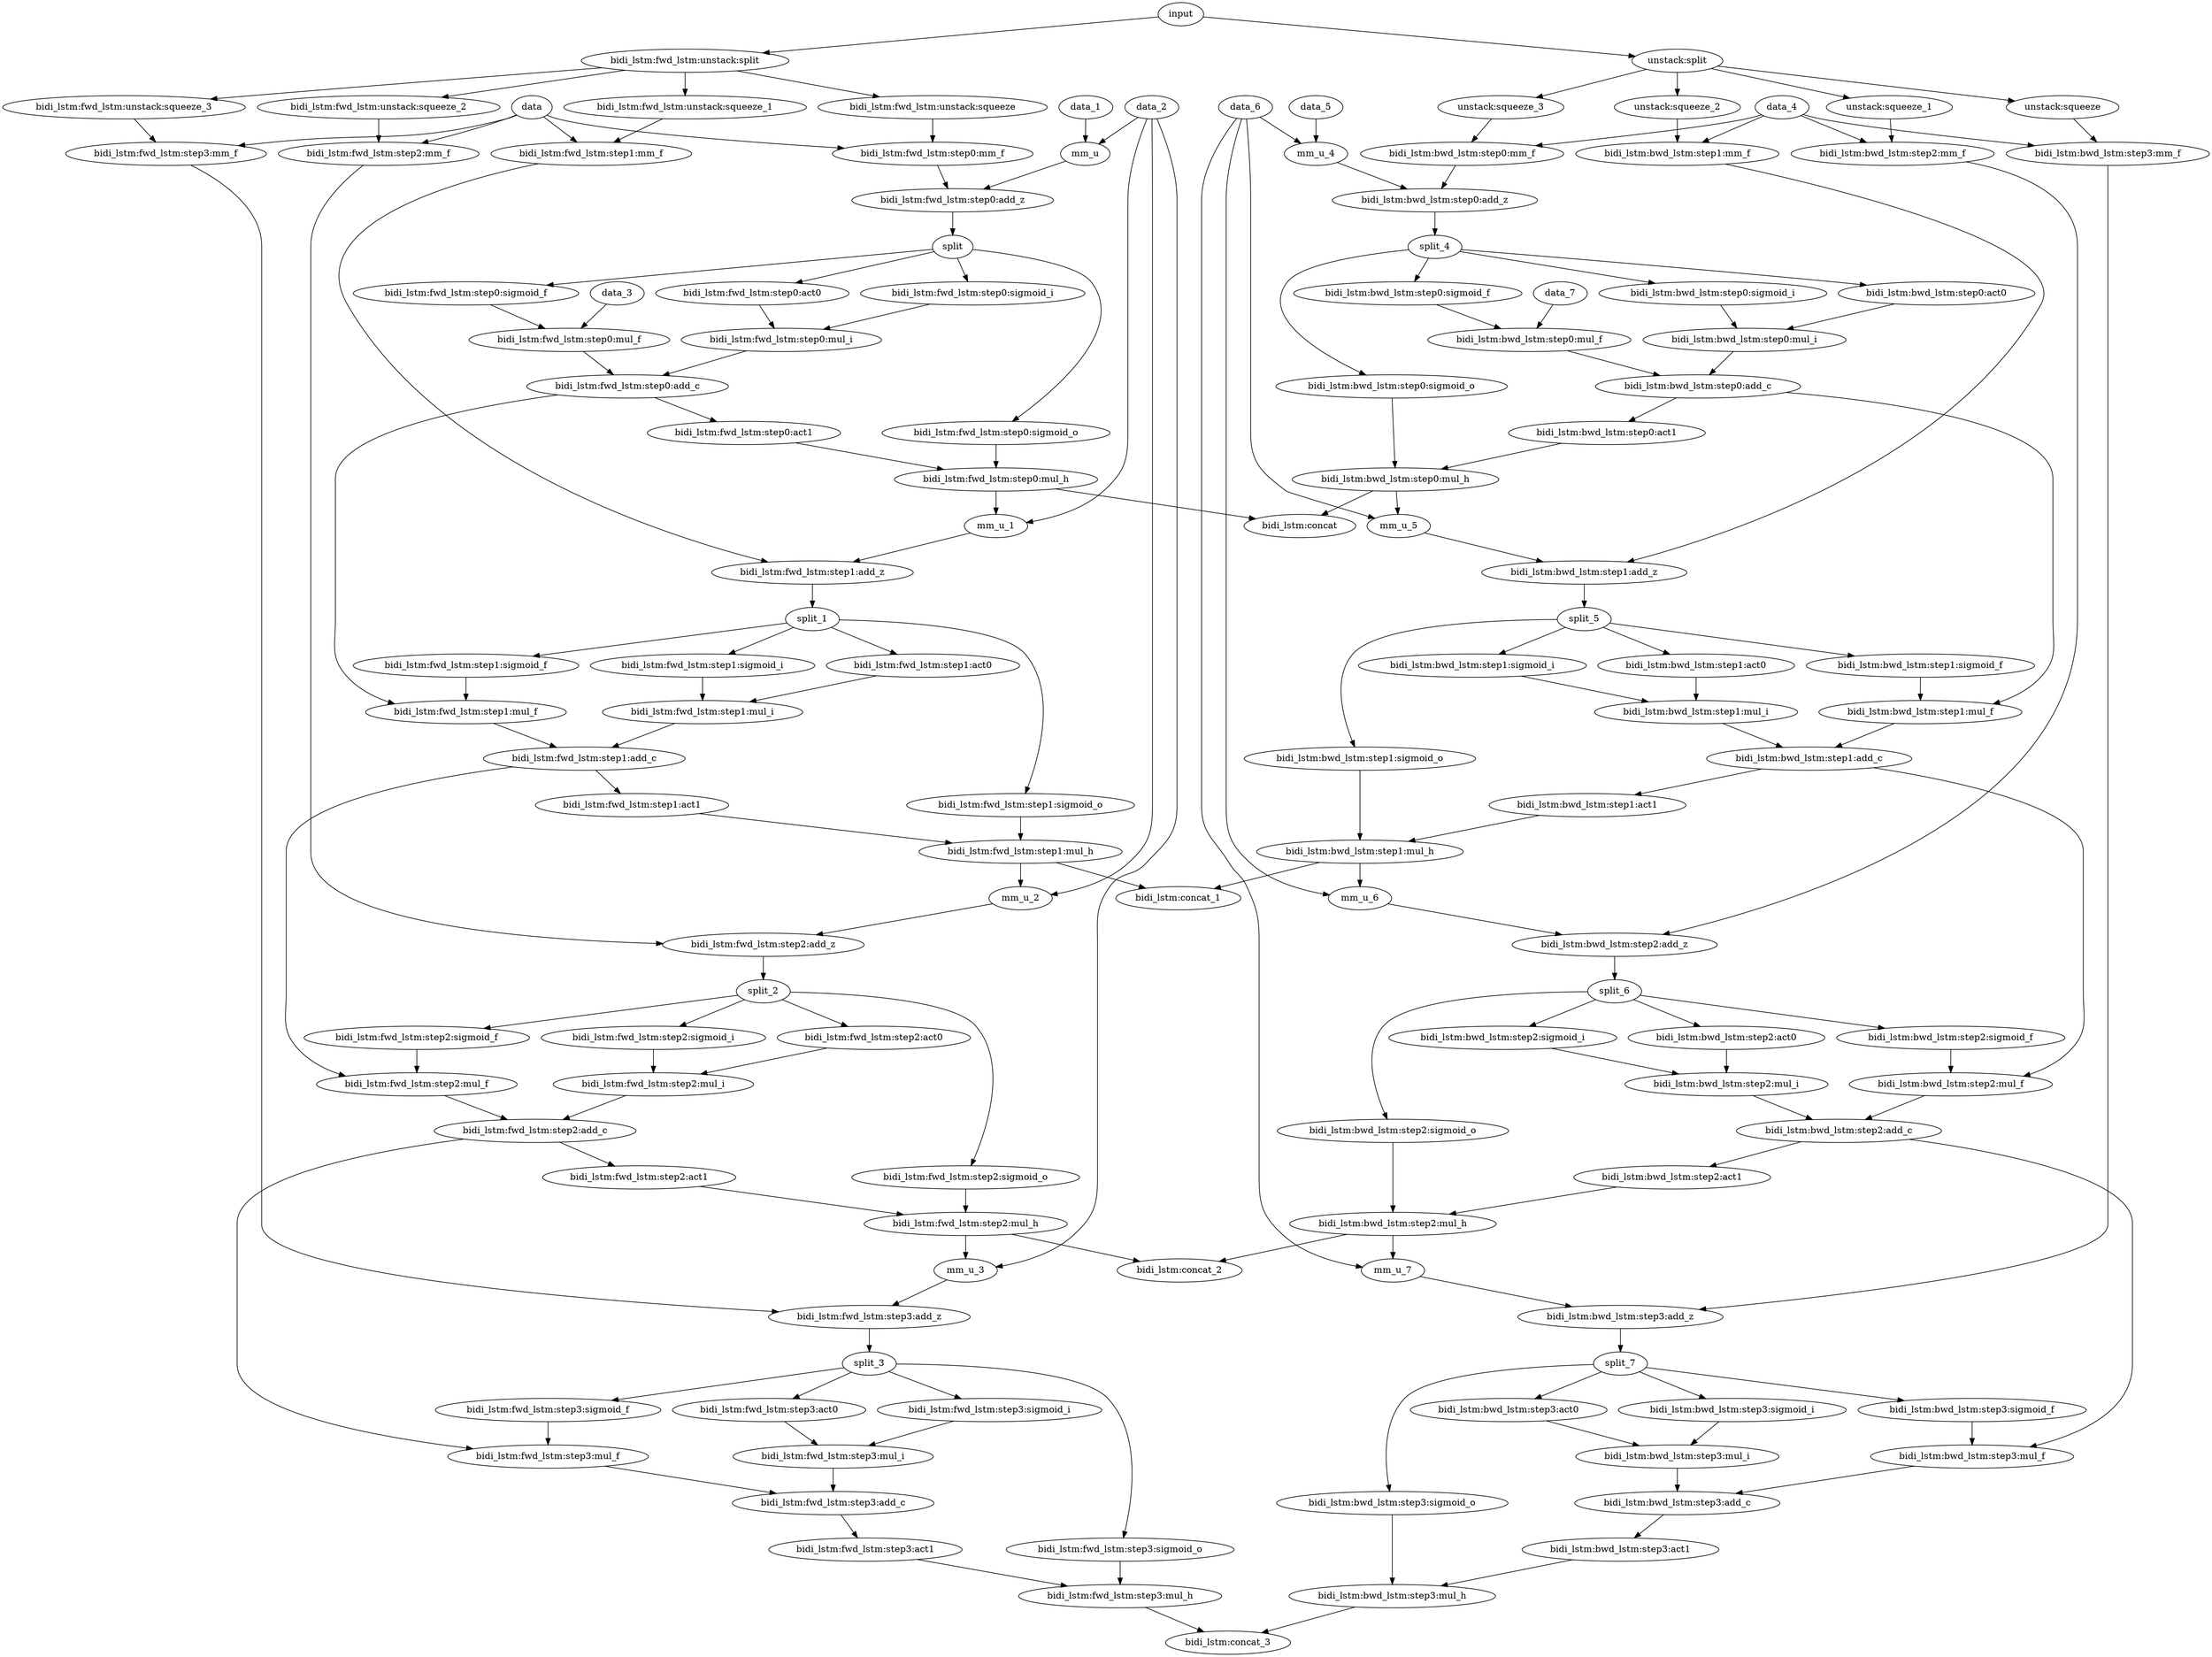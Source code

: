digraph G {
0[label="input"];
1[label="bidi_lstm:fwd_lstm:unstack:split"];
2[label="bidi_lstm:fwd_lstm:unstack:squeeze"];
3[label="bidi_lstm:fwd_lstm:unstack:squeeze_1"];
4[label="bidi_lstm:fwd_lstm:unstack:squeeze_2"];
5[label="bidi_lstm:fwd_lstm:unstack:squeeze_3"];
6[label="data"];
7[label="bidi_lstm:fwd_lstm:step0:mm_f"];
8[label="data_1"];
9[label="data_2"];
10[label="mm_u"];
11[label="bidi_lstm:fwd_lstm:step0:add_z"];
12[label="split"];
13[label="bidi_lstm:fwd_lstm:step0:sigmoid_i"];
14[label="bidi_lstm:fwd_lstm:step0:sigmoid_f"];
15[label="data_3"];
16[label="bidi_lstm:fwd_lstm:step0:mul_f"];
17[label="bidi_lstm:fwd_lstm:step0:act0"];
18[label="bidi_lstm:fwd_lstm:step0:mul_i"];
19[label="bidi_lstm:fwd_lstm:step0:add_c"];
20[label="bidi_lstm:fwd_lstm:step0:sigmoid_o"];
21[label="bidi_lstm:fwd_lstm:step0:act1"];
22[label="bidi_lstm:fwd_lstm:step0:mul_h"];
23[label="bidi_lstm:fwd_lstm:step1:mm_f"];
24[label="mm_u_1"];
25[label="bidi_lstm:fwd_lstm:step1:add_z"];
26[label="split_1"];
27[label="bidi_lstm:fwd_lstm:step1:sigmoid_i"];
28[label="bidi_lstm:fwd_lstm:step1:sigmoid_f"];
29[label="bidi_lstm:fwd_lstm:step1:mul_f"];
30[label="bidi_lstm:fwd_lstm:step1:act0"];
31[label="bidi_lstm:fwd_lstm:step1:mul_i"];
32[label="bidi_lstm:fwd_lstm:step1:add_c"];
33[label="bidi_lstm:fwd_lstm:step1:sigmoid_o"];
34[label="bidi_lstm:fwd_lstm:step1:act1"];
35[label="bidi_lstm:fwd_lstm:step1:mul_h"];
36[label="bidi_lstm:fwd_lstm:step2:mm_f"];
37[label="mm_u_2"];
38[label="bidi_lstm:fwd_lstm:step2:add_z"];
39[label="split_2"];
40[label="bidi_lstm:fwd_lstm:step2:sigmoid_i"];
41[label="bidi_lstm:fwd_lstm:step2:sigmoid_f"];
42[label="bidi_lstm:fwd_lstm:step2:mul_f"];
43[label="bidi_lstm:fwd_lstm:step2:act0"];
44[label="bidi_lstm:fwd_lstm:step2:mul_i"];
45[label="bidi_lstm:fwd_lstm:step2:add_c"];
46[label="bidi_lstm:fwd_lstm:step2:sigmoid_o"];
47[label="bidi_lstm:fwd_lstm:step2:act1"];
48[label="bidi_lstm:fwd_lstm:step2:mul_h"];
49[label="bidi_lstm:fwd_lstm:step3:mm_f"];
50[label="mm_u_3"];
51[label="bidi_lstm:fwd_lstm:step3:add_z"];
52[label="split_3"];
53[label="bidi_lstm:fwd_lstm:step3:sigmoid_i"];
54[label="bidi_lstm:fwd_lstm:step3:sigmoid_f"];
55[label="bidi_lstm:fwd_lstm:step3:mul_f"];
56[label="bidi_lstm:fwd_lstm:step3:act0"];
57[label="bidi_lstm:fwd_lstm:step3:mul_i"];
58[label="bidi_lstm:fwd_lstm:step3:add_c"];
59[label="bidi_lstm:fwd_lstm:step3:sigmoid_o"];
60[label="bidi_lstm:fwd_lstm:step3:act1"];
61[label="bidi_lstm:fwd_lstm:step3:mul_h"];
62[label="unstack:split"];
63[label="unstack:squeeze"];
64[label="unstack:squeeze_1"];
65[label="unstack:squeeze_2"];
66[label="unstack:squeeze_3"];
67[label="data_4"];
68[label="bidi_lstm:bwd_lstm:step0:mm_f"];
69[label="data_5"];
70[label="data_6"];
71[label="mm_u_4"];
72[label="bidi_lstm:bwd_lstm:step0:add_z"];
73[label="split_4"];
74[label="bidi_lstm:bwd_lstm:step0:sigmoid_i"];
75[label="bidi_lstm:bwd_lstm:step0:sigmoid_f"];
76[label="data_7"];
77[label="bidi_lstm:bwd_lstm:step0:mul_f"];
78[label="bidi_lstm:bwd_lstm:step0:act0"];
79[label="bidi_lstm:bwd_lstm:step0:mul_i"];
80[label="bidi_lstm:bwd_lstm:step0:add_c"];
81[label="bidi_lstm:bwd_lstm:step0:sigmoid_o"];
82[label="bidi_lstm:bwd_lstm:step0:act1"];
83[label="bidi_lstm:bwd_lstm:step0:mul_h"];
84[label="bidi_lstm:bwd_lstm:step1:mm_f"];
85[label="mm_u_5"];
86[label="bidi_lstm:bwd_lstm:step1:add_z"];
87[label="split_5"];
88[label="bidi_lstm:bwd_lstm:step1:sigmoid_i"];
89[label="bidi_lstm:bwd_lstm:step1:sigmoid_f"];
90[label="bidi_lstm:bwd_lstm:step1:mul_f"];
91[label="bidi_lstm:bwd_lstm:step1:act0"];
92[label="bidi_lstm:bwd_lstm:step1:mul_i"];
93[label="bidi_lstm:bwd_lstm:step1:add_c"];
94[label="bidi_lstm:bwd_lstm:step1:sigmoid_o"];
95[label="bidi_lstm:bwd_lstm:step1:act1"];
96[label="bidi_lstm:bwd_lstm:step1:mul_h"];
97[label="bidi_lstm:bwd_lstm:step2:mm_f"];
98[label="mm_u_6"];
99[label="bidi_lstm:bwd_lstm:step2:add_z"];
100[label="split_6"];
101[label="bidi_lstm:bwd_lstm:step2:sigmoid_i"];
102[label="bidi_lstm:bwd_lstm:step2:sigmoid_f"];
103[label="bidi_lstm:bwd_lstm:step2:mul_f"];
104[label="bidi_lstm:bwd_lstm:step2:act0"];
105[label="bidi_lstm:bwd_lstm:step2:mul_i"];
106[label="bidi_lstm:bwd_lstm:step2:add_c"];
107[label="bidi_lstm:bwd_lstm:step2:sigmoid_o"];
108[label="bidi_lstm:bwd_lstm:step2:act1"];
109[label="bidi_lstm:bwd_lstm:step2:mul_h"];
110[label="bidi_lstm:bwd_lstm:step3:mm_f"];
111[label="mm_u_7"];
112[label="bidi_lstm:bwd_lstm:step3:add_z"];
113[label="split_7"];
114[label="bidi_lstm:bwd_lstm:step3:sigmoid_i"];
115[label="bidi_lstm:bwd_lstm:step3:sigmoid_f"];
116[label="bidi_lstm:bwd_lstm:step3:mul_f"];
117[label="bidi_lstm:bwd_lstm:step3:act0"];
118[label="bidi_lstm:bwd_lstm:step3:mul_i"];
119[label="bidi_lstm:bwd_lstm:step3:add_c"];
120[label="bidi_lstm:bwd_lstm:step3:sigmoid_o"];
121[label="bidi_lstm:bwd_lstm:step3:act1"];
122[label="bidi_lstm:bwd_lstm:step3:mul_h"];
123[label="bidi_lstm:concat"];
124[label="bidi_lstm:concat_1"];
125[label="bidi_lstm:concat_2"];
126[label="bidi_lstm:concat_3"];
0->1 ;
1->2 ;
1->3 ;
1->4 ;
1->5 ;
2->7 ;
6->7 ;
8->10 ;
9->10 ;
7->11 ;
10->11 ;
11->12 ;
12->13 ;
12->14 ;
14->16 ;
15->16 ;
12->17 ;
13->18 ;
17->18 ;
16->19 ;
18->19 ;
12->20 ;
19->21 ;
20->22 ;
21->22 ;
3->23 ;
6->23 ;
22->24 ;
9->24 ;
23->25 ;
24->25 ;
25->26 ;
26->27 ;
26->28 ;
28->29 ;
19->29 ;
26->30 ;
27->31 ;
30->31 ;
29->32 ;
31->32 ;
26->33 ;
32->34 ;
33->35 ;
34->35 ;
4->36 ;
6->36 ;
35->37 ;
9->37 ;
36->38 ;
37->38 ;
38->39 ;
39->40 ;
39->41 ;
41->42 ;
32->42 ;
39->43 ;
40->44 ;
43->44 ;
42->45 ;
44->45 ;
39->46 ;
45->47 ;
46->48 ;
47->48 ;
5->49 ;
6->49 ;
48->50 ;
9->50 ;
49->51 ;
50->51 ;
51->52 ;
52->53 ;
52->54 ;
54->55 ;
45->55 ;
52->56 ;
53->57 ;
56->57 ;
55->58 ;
57->58 ;
52->59 ;
58->60 ;
59->61 ;
60->61 ;
0->62 ;
62->63 ;
62->64 ;
62->65 ;
62->66 ;
66->68 ;
67->68 ;
69->71 ;
70->71 ;
68->72 ;
71->72 ;
72->73 ;
73->74 ;
73->75 ;
75->77 ;
76->77 ;
73->78 ;
74->79 ;
78->79 ;
77->80 ;
79->80 ;
73->81 ;
80->82 ;
81->83 ;
82->83 ;
65->84 ;
67->84 ;
83->85 ;
70->85 ;
84->86 ;
85->86 ;
86->87 ;
87->88 ;
87->89 ;
89->90 ;
80->90 ;
87->91 ;
88->92 ;
91->92 ;
90->93 ;
92->93 ;
87->94 ;
93->95 ;
94->96 ;
95->96 ;
64->97 ;
67->97 ;
96->98 ;
70->98 ;
97->99 ;
98->99 ;
99->100 ;
100->101 ;
100->102 ;
102->103 ;
93->103 ;
100->104 ;
101->105 ;
104->105 ;
103->106 ;
105->106 ;
100->107 ;
106->108 ;
107->109 ;
108->109 ;
63->110 ;
67->110 ;
109->111 ;
70->111 ;
110->112 ;
111->112 ;
112->113 ;
113->114 ;
113->115 ;
115->116 ;
106->116 ;
113->117 ;
114->118 ;
117->118 ;
116->119 ;
118->119 ;
113->120 ;
119->121 ;
120->122 ;
121->122 ;
22->123 ;
83->123 ;
35->124 ;
96->124 ;
48->125 ;
109->125 ;
61->126 ;
122->126 ;
}
